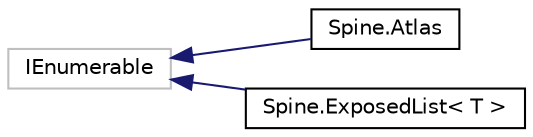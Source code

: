 digraph "그래픽컬한 클래스 계통도"
{
 // LATEX_PDF_SIZE
  edge [fontname="Helvetica",fontsize="10",labelfontname="Helvetica",labelfontsize="10"];
  node [fontname="Helvetica",fontsize="10",shape=record];
  rankdir="LR";
  Node228 [label="IEnumerable",height=0.2,width=0.4,color="grey75", fillcolor="white", style="filled",tooltip=" "];
  Node228 -> Node0 [dir="back",color="midnightblue",fontsize="10",style="solid",fontname="Helvetica"];
  Node0 [label="Spine.Atlas",height=0.2,width=0.4,color="black", fillcolor="white", style="filled",URL="$class_spine_1_1_atlas.html",tooltip=" "];
  Node228 -> Node230 [dir="back",color="midnightblue",fontsize="10",style="solid",fontname="Helvetica"];
  Node230 [label="Spine.ExposedList\< T \>",height=0.2,width=0.4,color="black", fillcolor="white", style="filled",URL="$class_spine_1_1_exposed_list.html",tooltip=" "];
}
